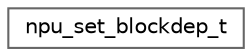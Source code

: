 digraph "Graphical Class Hierarchy"
{
 // LATEX_PDF_SIZE
  bgcolor="transparent";
  edge [fontname=Helvetica,fontsize=10,labelfontname=Helvetica,labelfontsize=10];
  node [fontname=Helvetica,fontsize=10,shape=box,height=0.2,width=0.4];
  rankdir="LR";
  Node0 [id="Node000000",label="npu_set_blockdep_t",height=0.2,width=0.4,color="grey40", fillcolor="white", style="filled",URL="$structnpu__set__blockdep__t.html",tooltip=" "];
}
